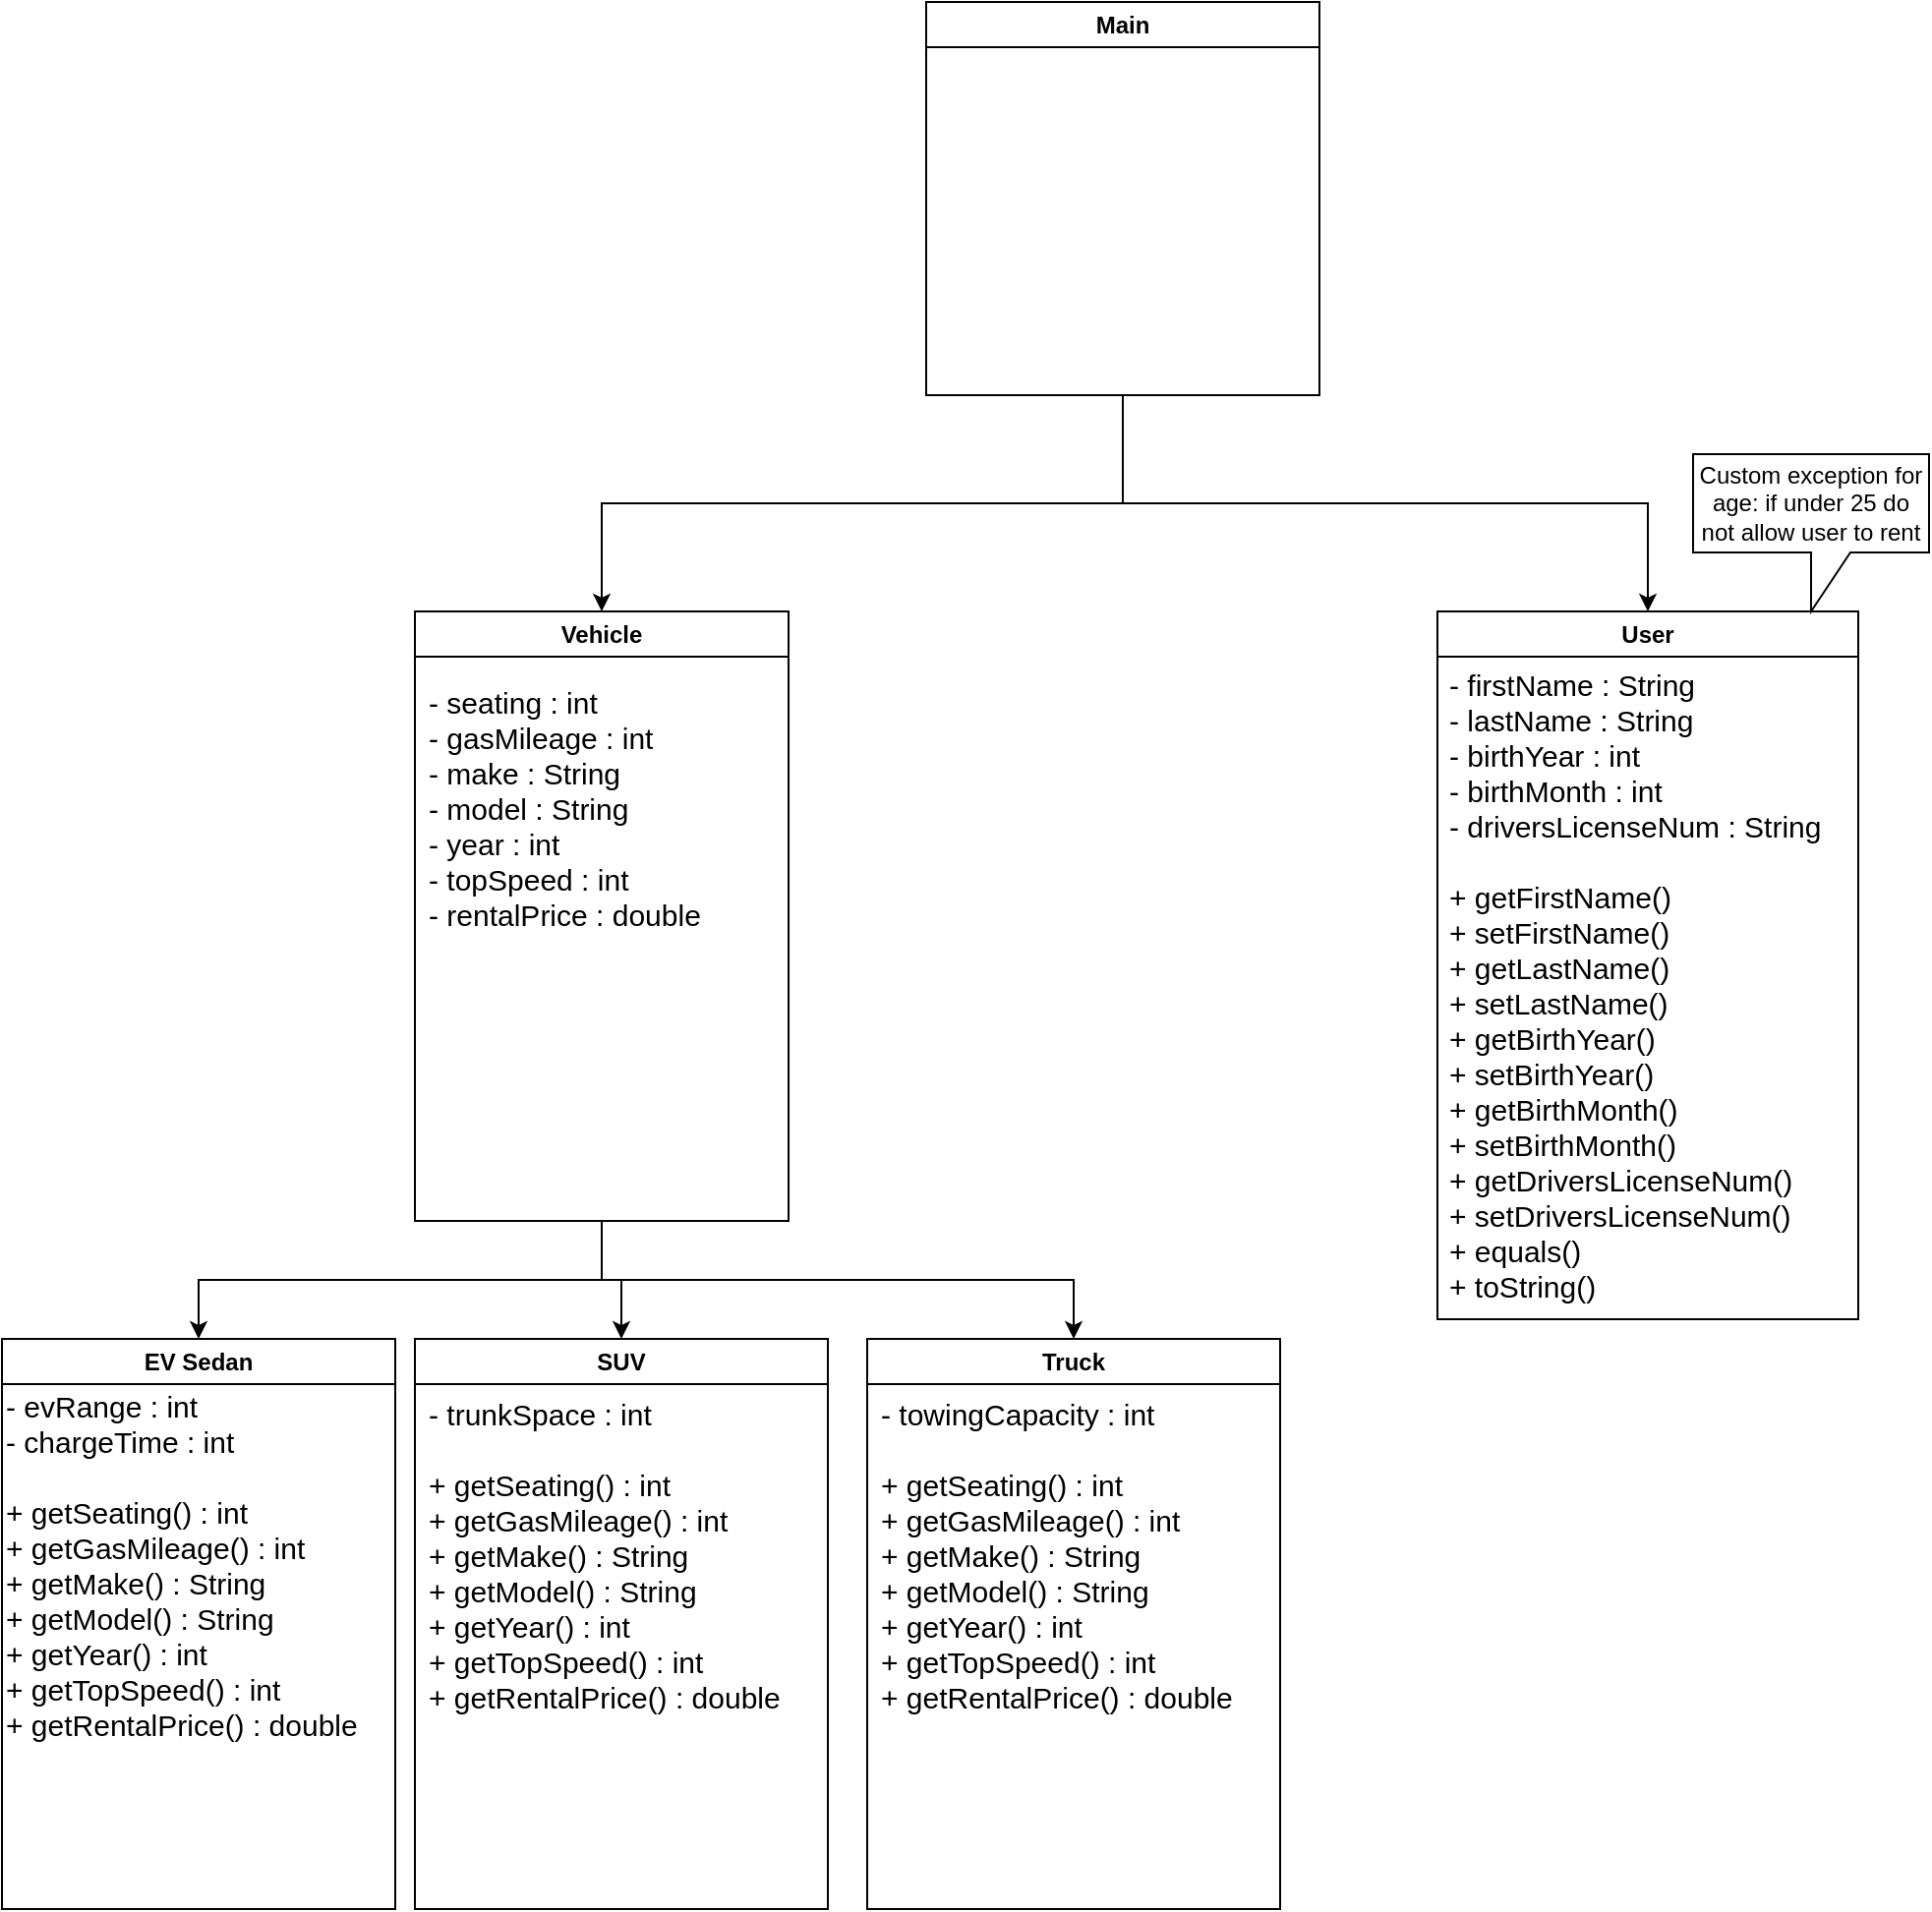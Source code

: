 <mxfile version="24.7.17">
  <diagram id="C5RBs43oDa-KdzZeNtuy" name="Page-1">
    <mxGraphModel dx="2261" dy="1907" grid="1" gridSize="10" guides="1" tooltips="1" connect="1" arrows="1" fold="1" page="1" pageScale="1" pageWidth="827" pageHeight="1169" math="0" shadow="0">
      <root>
        <mxCell id="WIyWlLk6GJQsqaUBKTNV-0" />
        <mxCell id="WIyWlLk6GJQsqaUBKTNV-1" parent="WIyWlLk6GJQsqaUBKTNV-0" />
        <mxCell id="s4gW2ee3z8RKwVpYuk9V-25" style="edgeStyle=orthogonalEdgeStyle;rounded=0;orthogonalLoop=1;jettySize=auto;html=1;entryX=0.5;entryY=0;entryDx=0;entryDy=0;" parent="WIyWlLk6GJQsqaUBKTNV-1" source="s4gW2ee3z8RKwVpYuk9V-3" target="s4gW2ee3z8RKwVpYuk9V-13" edge="1">
          <mxGeometry relative="1" as="geometry" />
        </mxCell>
        <mxCell id="s4gW2ee3z8RKwVpYuk9V-26" style="edgeStyle=orthogonalEdgeStyle;rounded=0;orthogonalLoop=1;jettySize=auto;html=1;entryX=0.5;entryY=0;entryDx=0;entryDy=0;exitX=0.5;exitY=1;exitDx=0;exitDy=0;" parent="WIyWlLk6GJQsqaUBKTNV-1" source="s4gW2ee3z8RKwVpYuk9V-3" target="s4gW2ee3z8RKwVpYuk9V-11" edge="1">
          <mxGeometry relative="1" as="geometry" />
        </mxCell>
        <mxCell id="s4gW2ee3z8RKwVpYuk9V-27" style="edgeStyle=orthogonalEdgeStyle;rounded=0;orthogonalLoop=1;jettySize=auto;html=1;entryX=0.5;entryY=0;entryDx=0;entryDy=0;exitX=0.5;exitY=1;exitDx=0;exitDy=0;" parent="WIyWlLk6GJQsqaUBKTNV-1" source="s4gW2ee3z8RKwVpYuk9V-3" target="s4gW2ee3z8RKwVpYuk9V-12" edge="1">
          <mxGeometry relative="1" as="geometry" />
        </mxCell>
        <mxCell id="s4gW2ee3z8RKwVpYuk9V-3" value="Vehicle" style="swimlane;whiteSpace=wrap;html=1;" parent="WIyWlLk6GJQsqaUBKTNV-1" vertex="1">
          <mxGeometry x="120" y="240" width="190" height="310" as="geometry" />
        </mxCell>
        <mxCell id="s4gW2ee3z8RKwVpYuk9V-18" value="&lt;font style=&quot;font-size: 15px;&quot;&gt;- seating : int&lt;/font&gt;&lt;div style=&quot;font-size: 15px;&quot;&gt;&lt;font style=&quot;font-size: 15px;&quot;&gt;- gasMileage : int&lt;/font&gt;&lt;/div&gt;&lt;div style=&quot;font-size: 15px;&quot;&gt;&lt;font style=&quot;font-size: 15px;&quot;&gt;- make : String&lt;/font&gt;&lt;/div&gt;&lt;div style=&quot;font-size: 15px;&quot;&gt;&lt;font style=&quot;font-size: 15px;&quot;&gt;- model : String&lt;/font&gt;&lt;/div&gt;&lt;div style=&quot;font-size: 15px;&quot;&gt;&lt;font style=&quot;font-size: 15px;&quot;&gt;- year : int&lt;/font&gt;&lt;/div&gt;&lt;div style=&quot;font-size: 15px;&quot;&gt;&lt;font style=&quot;font-size: 15px;&quot;&gt;- topSpeed : int&lt;/font&gt;&lt;/div&gt;&lt;div style=&quot;font-size: 15px;&quot;&gt;&lt;font style=&quot;font-size: 15px;&quot;&gt;- rentalPrice : double&lt;/font&gt;&lt;/div&gt;" style="text;html=1;align=left;verticalAlign=middle;resizable=0;points=[];autosize=1;strokeColor=none;fillColor=none;" parent="s4gW2ee3z8RKwVpYuk9V-3" vertex="1">
          <mxGeometry x="5" y="30" width="160" height="140" as="geometry" />
        </mxCell>
        <mxCell id="s4gW2ee3z8RKwVpYuk9V-8" value="User" style="swimlane;whiteSpace=wrap;html=1;" parent="WIyWlLk6GJQsqaUBKTNV-1" vertex="1">
          <mxGeometry x="640" y="240" width="214" height="360" as="geometry" />
        </mxCell>
        <mxCell id="s4gW2ee3z8RKwVpYuk9V-20" value="&lt;span style=&quot;font-size: 15px;&quot;&gt;- firstName : String&lt;/span&gt;&lt;div&gt;&lt;span style=&quot;font-size: 15px;&quot;&gt;- lastName : String&lt;/span&gt;&lt;/div&gt;&lt;div&gt;&lt;span style=&quot;font-size: 15px;&quot;&gt;- birthYear : int&lt;/span&gt;&lt;/div&gt;&lt;div&gt;&lt;span style=&quot;font-size: 15px;&quot;&gt;- birthMonth : int&lt;/span&gt;&lt;/div&gt;&lt;div&gt;&lt;span style=&quot;font-size: 15px; background-color: initial;&quot;&gt;- driversLicenseNum : String&lt;/span&gt;&lt;/div&gt;&lt;div&gt;&lt;span style=&quot;font-size: 15px;&quot;&gt;&lt;br&gt;&lt;/span&gt;&lt;/div&gt;&lt;div&gt;&lt;span style=&quot;font-size: 15px;&quot;&gt;+ getFirstName()&lt;/span&gt;&lt;/div&gt;&lt;div&gt;&lt;span style=&quot;font-size: 15px;&quot;&gt;+ setFirstName()&lt;/span&gt;&lt;/div&gt;&lt;div&gt;&lt;span style=&quot;font-size: 15px;&quot;&gt;+ getLastName()&lt;/span&gt;&lt;/div&gt;&lt;div&gt;&lt;span style=&quot;font-size: 15px;&quot;&gt;+ setLastName()&lt;/span&gt;&lt;/div&gt;&lt;div&gt;&lt;span style=&quot;font-size: 15px;&quot;&gt;+ getBirthYear()&lt;/span&gt;&lt;/div&gt;&lt;div&gt;&lt;span style=&quot;font-size: 15px;&quot;&gt;+ setBirthYear()&lt;/span&gt;&lt;/div&gt;&lt;div&gt;&lt;span style=&quot;font-size: 15px;&quot;&gt;+ getBirthMonth()&lt;/span&gt;&lt;/div&gt;&lt;div&gt;&lt;span style=&quot;font-size: 15px;&quot;&gt;+ setBirthMonth()&lt;/span&gt;&lt;/div&gt;&lt;div&gt;&lt;span style=&quot;font-size: 15px;&quot;&gt;+ getDriversLicenseNum()&lt;/span&gt;&lt;/div&gt;&lt;div&gt;&lt;span style=&quot;font-size: 15px;&quot;&gt;+ setDriversLicenseNum()&lt;/span&gt;&lt;/div&gt;&lt;div&gt;&lt;span style=&quot;font-size: 15px;&quot;&gt;+ equals()&lt;/span&gt;&lt;/div&gt;&lt;div&gt;&lt;span style=&quot;font-size: 15px;&quot;&gt;+ toString()&lt;/span&gt;&lt;/div&gt;" style="text;html=1;align=left;verticalAlign=middle;resizable=0;points=[];autosize=1;strokeColor=none;fillColor=none;" parent="s4gW2ee3z8RKwVpYuk9V-8" vertex="1">
          <mxGeometry x="4" y="20" width="210" height="340" as="geometry" />
        </mxCell>
        <mxCell id="s4gW2ee3z8RKwVpYuk9V-11" value="EV Sedan" style="swimlane;whiteSpace=wrap;html=1;" parent="WIyWlLk6GJQsqaUBKTNV-1" vertex="1">
          <mxGeometry x="-90" y="610" width="200" height="290" as="geometry" />
        </mxCell>
        <mxCell id="s4gW2ee3z8RKwVpYuk9V-22" value="&lt;div style=&quot;font-size: 15px;&quot;&gt;- evRange : int&lt;/div&gt;&lt;div style=&quot;font-size: 15px;&quot;&gt;- chargeTime : int&lt;/div&gt;&lt;div style=&quot;font-size: 15px;&quot;&gt;&lt;br&gt;&lt;/div&gt;&lt;div style=&quot;font-size: 15px;&quot;&gt;&lt;div&gt;+ getSeating() : int&lt;/div&gt;&lt;div&gt;+ getGasMileage() : int&lt;/div&gt;&lt;div&gt;+ getMake() : String&lt;/div&gt;&lt;div&gt;+ getModel() : String&lt;/div&gt;&lt;div&gt;+ getYear() :&amp;nbsp;int&lt;/div&gt;&lt;div&gt;+ getTopSpeed() : int&lt;/div&gt;&lt;div&gt;+ getRentalPrice() : double&lt;/div&gt;&lt;/div&gt;" style="text;html=1;align=left;verticalAlign=middle;resizable=0;points=[];autosize=1;strokeColor=none;fillColor=none;" parent="s4gW2ee3z8RKwVpYuk9V-11" vertex="1">
          <mxGeometry y="20" width="200" height="190" as="geometry" />
        </mxCell>
        <mxCell id="s4gW2ee3z8RKwVpYuk9V-12" value="Truck" style="swimlane;whiteSpace=wrap;html=1;" parent="WIyWlLk6GJQsqaUBKTNV-1" vertex="1">
          <mxGeometry x="350" y="610" width="210" height="290" as="geometry" />
        </mxCell>
        <mxCell id="s4gW2ee3z8RKwVpYuk9V-29" value="&lt;div style=&quot;font-size: 15px;&quot;&gt;- towingCapacity : int&lt;/div&gt;&lt;div style=&quot;font-size: 15px;&quot;&gt;&lt;br&gt;&lt;/div&gt;&lt;div style=&quot;font-size: 15px;&quot;&gt;&lt;div&gt;+ getSeating() : int&lt;/div&gt;&lt;div&gt;+ getGasMileage() : int&lt;/div&gt;&lt;div&gt;+ getMake() : String&lt;/div&gt;&lt;div&gt;+ getModel() : String&lt;/div&gt;&lt;div&gt;+ getYear() :&amp;nbsp;int&lt;/div&gt;&lt;div&gt;+ getTopSpeed() : int&lt;/div&gt;&lt;div&gt;+ getRentalPrice() : double&lt;/div&gt;&lt;/div&gt;" style="text;html=1;align=left;verticalAlign=middle;resizable=0;points=[];autosize=1;strokeColor=none;fillColor=none;" parent="s4gW2ee3z8RKwVpYuk9V-12" vertex="1">
          <mxGeometry x="4.5" y="20" width="200" height="180" as="geometry" />
        </mxCell>
        <mxCell id="s4gW2ee3z8RKwVpYuk9V-13" value="SUV" style="swimlane;whiteSpace=wrap;html=1;" parent="WIyWlLk6GJQsqaUBKTNV-1" vertex="1">
          <mxGeometry x="120" y="610" width="210" height="290" as="geometry" />
        </mxCell>
        <mxCell id="s4gW2ee3z8RKwVpYuk9V-30" value="&lt;div style=&quot;font-size: 15px;&quot;&gt;- trunkSpace : int&lt;/div&gt;&lt;div style=&quot;font-size: 15px;&quot;&gt;&lt;br&gt;&lt;/div&gt;&lt;div style=&quot;font-size: 15px;&quot;&gt;+ getSeating() : int&lt;/div&gt;&lt;div style=&quot;font-size: 15px;&quot;&gt;+ getGasMileage() : int&lt;/div&gt;&lt;div style=&quot;font-size: 15px;&quot;&gt;+ getMake() : String&lt;/div&gt;&lt;div style=&quot;font-size: 15px;&quot;&gt;+ getModel() : String&lt;/div&gt;&lt;div style=&quot;font-size: 15px;&quot;&gt;+ getYear() :&amp;nbsp;int&lt;/div&gt;&lt;div style=&quot;font-size: 15px;&quot;&gt;+ getTopSpeed() : int&lt;/div&gt;&lt;div style=&quot;font-size: 15px;&quot;&gt;+ getRentalPrice() : double&lt;/div&gt;" style="text;html=1;align=left;verticalAlign=middle;resizable=0;points=[];autosize=1;strokeColor=none;fillColor=none;" parent="s4gW2ee3z8RKwVpYuk9V-13" vertex="1">
          <mxGeometry x="5" y="20" width="200" height="180" as="geometry" />
        </mxCell>
        <mxCell id="s4gW2ee3z8RKwVpYuk9V-33" style="edgeStyle=orthogonalEdgeStyle;rounded=0;orthogonalLoop=1;jettySize=auto;html=1;entryX=0.5;entryY=0;entryDx=0;entryDy=0;exitX=0.5;exitY=1;exitDx=0;exitDy=0;" parent="WIyWlLk6GJQsqaUBKTNV-1" source="s4gW2ee3z8RKwVpYuk9V-31" target="s4gW2ee3z8RKwVpYuk9V-3" edge="1">
          <mxGeometry relative="1" as="geometry" />
        </mxCell>
        <mxCell id="s4gW2ee3z8RKwVpYuk9V-34" style="edgeStyle=orthogonalEdgeStyle;rounded=0;orthogonalLoop=1;jettySize=auto;html=1;entryX=0.5;entryY=0;entryDx=0;entryDy=0;exitX=0.5;exitY=1;exitDx=0;exitDy=0;" parent="WIyWlLk6GJQsqaUBKTNV-1" source="s4gW2ee3z8RKwVpYuk9V-31" target="s4gW2ee3z8RKwVpYuk9V-8" edge="1">
          <mxGeometry relative="1" as="geometry" />
        </mxCell>
        <mxCell id="s4gW2ee3z8RKwVpYuk9V-31" value="Main" style="swimlane;whiteSpace=wrap;html=1;" parent="WIyWlLk6GJQsqaUBKTNV-1" vertex="1">
          <mxGeometry x="380" y="-70" width="200" height="200" as="geometry" />
        </mxCell>
        <mxCell id="s4gW2ee3z8RKwVpYuk9V-35" value="Custom exception for age: if under 25 do not allow user to rent" style="shape=callout;whiteSpace=wrap;html=1;perimeter=calloutPerimeter;" parent="WIyWlLk6GJQsqaUBKTNV-1" vertex="1">
          <mxGeometry x="770" y="160" width="120" height="80" as="geometry" />
        </mxCell>
      </root>
    </mxGraphModel>
  </diagram>
</mxfile>
